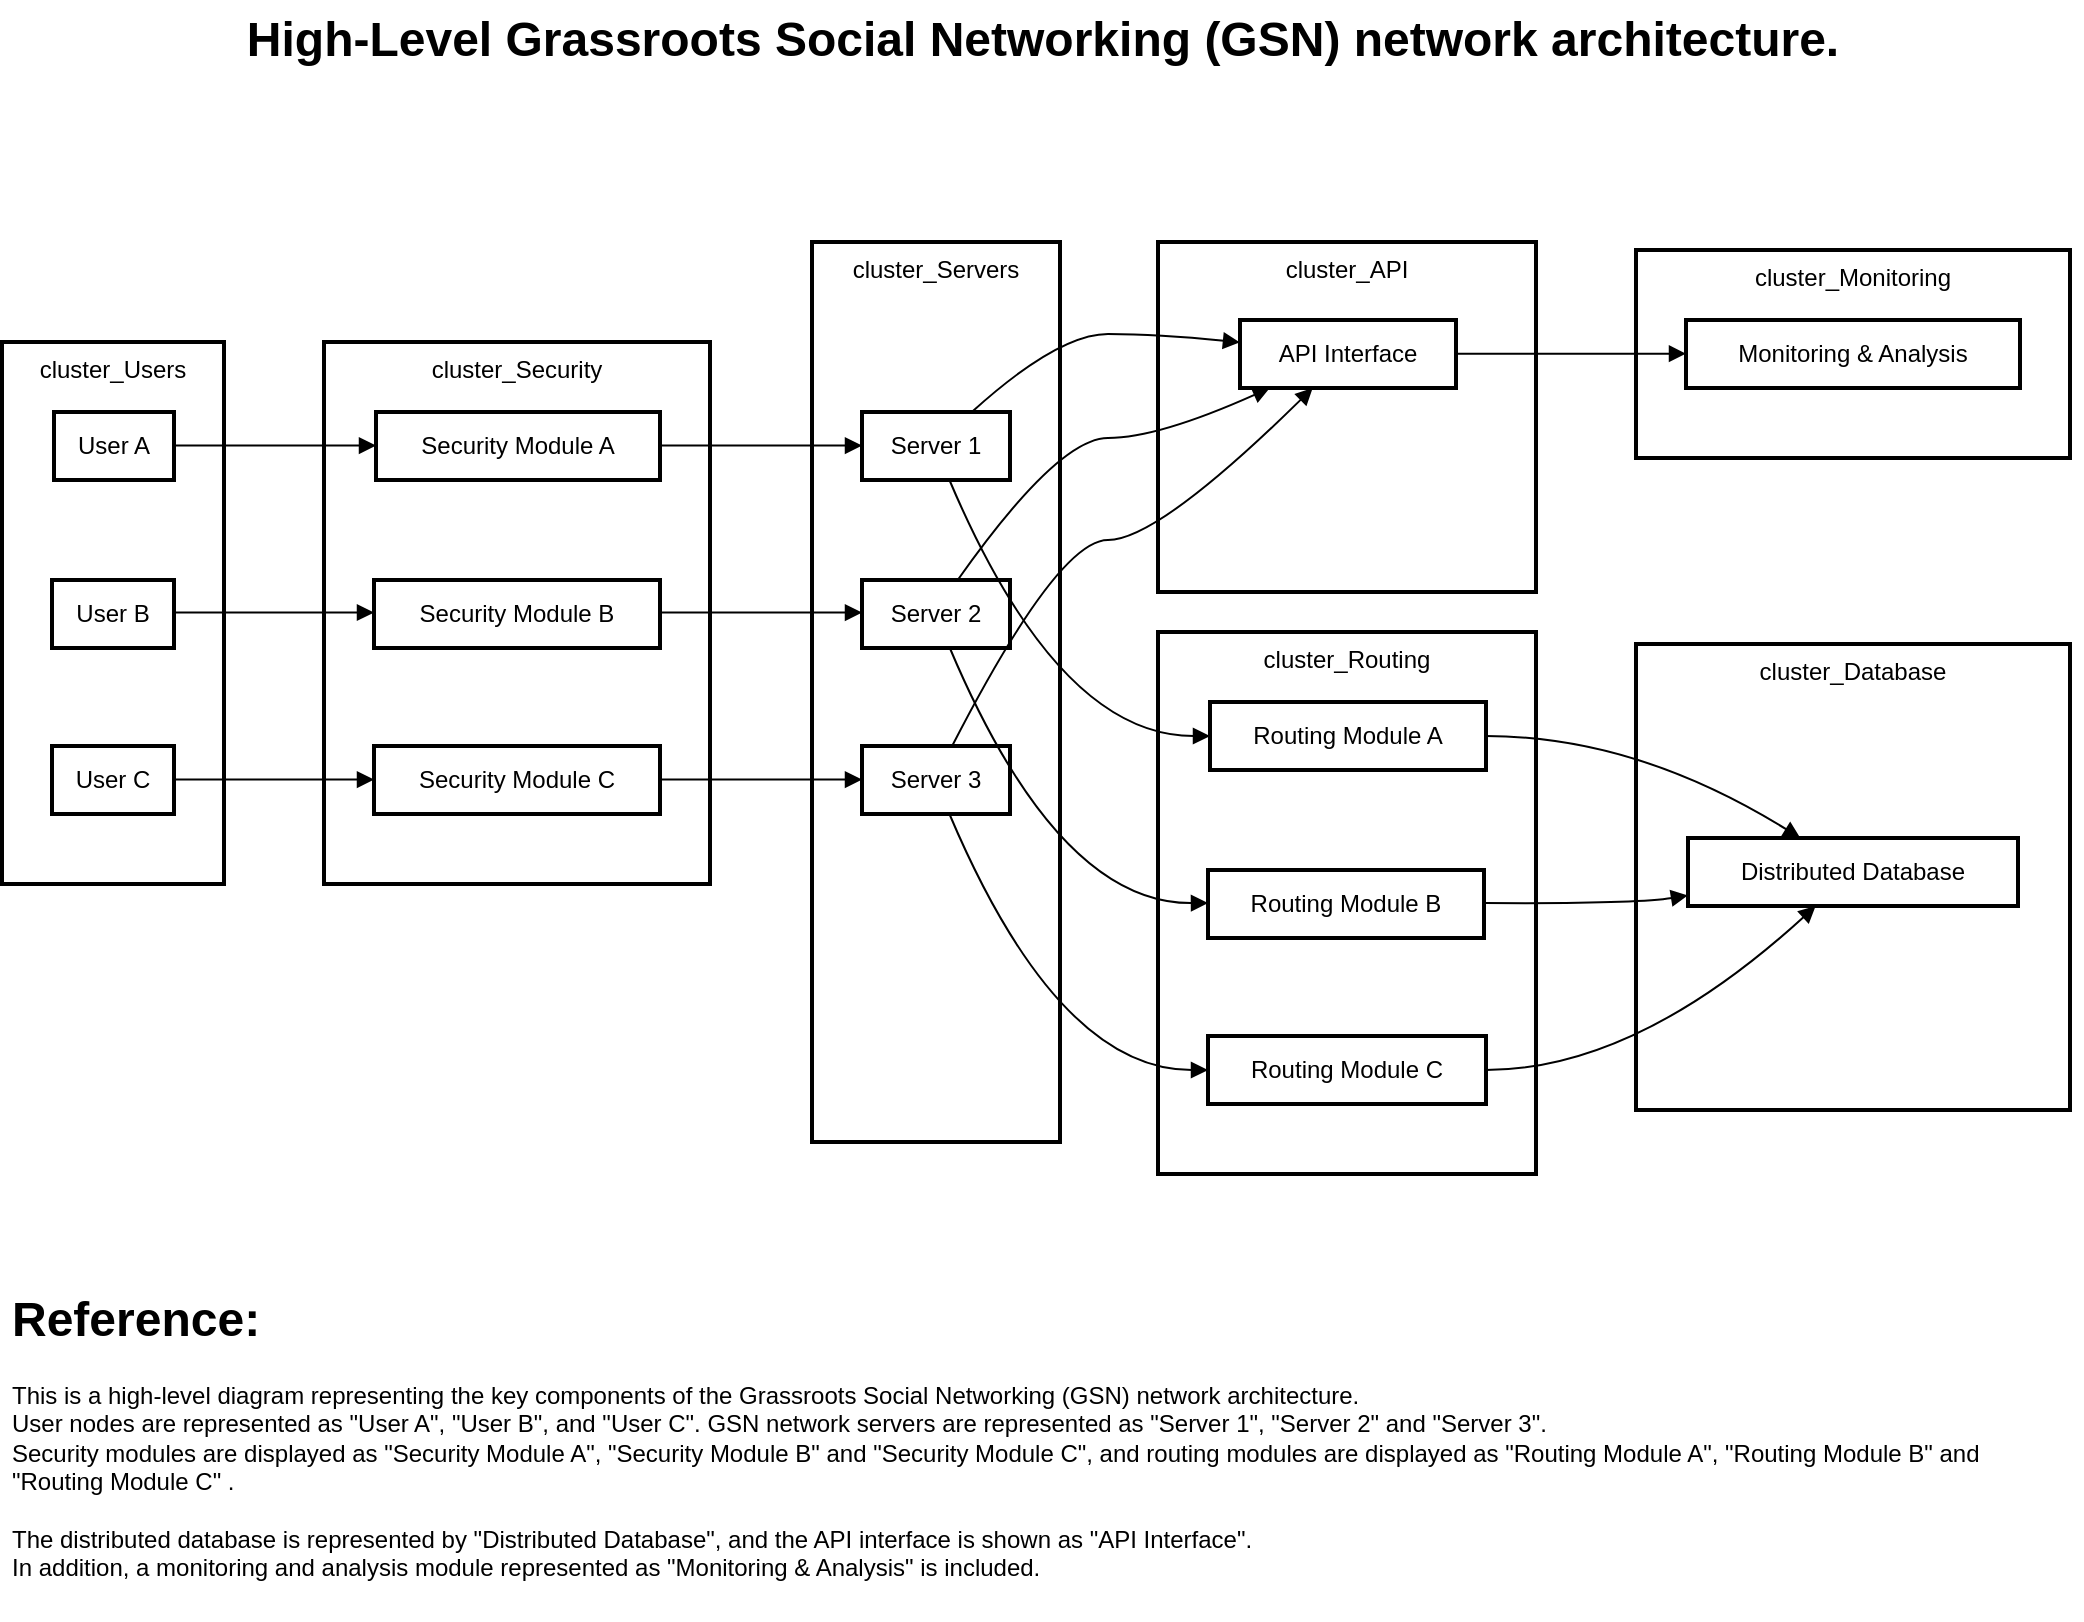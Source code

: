 <mxfile version="21.6.5" type="github">
  <diagram name="Página-1" id="gMBTbd1FO0hjA8ncXO1V">
    <mxGraphModel dx="1968" dy="1156" grid="1" gridSize="10" guides="1" tooltips="1" connect="1" arrows="1" fold="1" page="1" pageScale="1" pageWidth="827" pageHeight="1169" math="0" shadow="0">
      <root>
        <mxCell id="0" />
        <mxCell id="1" parent="0" />
        <mxCell id="V1lpIdR46l0yn7AZZ-w3-1" value="cluster_Monitoring" style="whiteSpace=wrap;strokeWidth=2;verticalAlign=top;" vertex="1" parent="1">
          <mxGeometry x="837" y="155" width="217" height="104" as="geometry" />
        </mxCell>
        <mxCell id="V1lpIdR46l0yn7AZZ-w3-2" value="Monitoring &amp; Analysis" style="whiteSpace=wrap;strokeWidth=2;" vertex="1" parent="1">
          <mxGeometry x="862" y="190" width="167" height="34" as="geometry" />
        </mxCell>
        <mxCell id="V1lpIdR46l0yn7AZZ-w3-3" value="cluster_API" style="whiteSpace=wrap;strokeWidth=2;verticalAlign=top;" vertex="1" parent="1">
          <mxGeometry x="598" y="151" width="189" height="175" as="geometry" />
        </mxCell>
        <mxCell id="V1lpIdR46l0yn7AZZ-w3-4" value="API Interface" style="whiteSpace=wrap;strokeWidth=2;" vertex="1" parent="1">
          <mxGeometry x="639" y="190" width="108" height="34" as="geometry" />
        </mxCell>
        <mxCell id="V1lpIdR46l0yn7AZZ-w3-5" value="cluster_Routing" style="whiteSpace=wrap;strokeWidth=2;verticalAlign=top;" vertex="1" parent="1">
          <mxGeometry x="598" y="346" width="189" height="271" as="geometry" />
        </mxCell>
        <mxCell id="V1lpIdR46l0yn7AZZ-w3-6" value="Routing Module A" style="whiteSpace=wrap;strokeWidth=2;" vertex="1" parent="1">
          <mxGeometry x="624" y="381" width="138" height="34" as="geometry" />
        </mxCell>
        <mxCell id="V1lpIdR46l0yn7AZZ-w3-7" value="Routing Module B" style="whiteSpace=wrap;strokeWidth=2;" vertex="1" parent="1">
          <mxGeometry x="623" y="465" width="138" height="34" as="geometry" />
        </mxCell>
        <mxCell id="V1lpIdR46l0yn7AZZ-w3-8" value="Routing Module C" style="whiteSpace=wrap;strokeWidth=2;" vertex="1" parent="1">
          <mxGeometry x="623" y="548" width="139" height="34" as="geometry" />
        </mxCell>
        <mxCell id="V1lpIdR46l0yn7AZZ-w3-9" value="cluster_Security" style="whiteSpace=wrap;strokeWidth=2;verticalAlign=top;" vertex="1" parent="1">
          <mxGeometry x="181" y="201" width="193" height="271" as="geometry" />
        </mxCell>
        <mxCell id="V1lpIdR46l0yn7AZZ-w3-10" value="Security Module A" style="whiteSpace=wrap;strokeWidth=2;" vertex="1" parent="1">
          <mxGeometry x="207" y="236" width="142" height="34" as="geometry" />
        </mxCell>
        <mxCell id="V1lpIdR46l0yn7AZZ-w3-11" value="Security Module B" style="whiteSpace=wrap;strokeWidth=2;" vertex="1" parent="1">
          <mxGeometry x="206" y="320" width="143" height="34" as="geometry" />
        </mxCell>
        <mxCell id="V1lpIdR46l0yn7AZZ-w3-12" value="Security Module C" style="whiteSpace=wrap;strokeWidth=2;" vertex="1" parent="1">
          <mxGeometry x="206" y="403" width="143" height="34" as="geometry" />
        </mxCell>
        <mxCell id="V1lpIdR46l0yn7AZZ-w3-13" value="cluster_Database" style="whiteSpace=wrap;strokeWidth=2;verticalAlign=top;" vertex="1" parent="1">
          <mxGeometry x="837" y="352" width="217" height="233" as="geometry" />
        </mxCell>
        <mxCell id="V1lpIdR46l0yn7AZZ-w3-14" value="Distributed Database" style="whiteSpace=wrap;strokeWidth=2;" vertex="1" parent="1">
          <mxGeometry x="863" y="449" width="165" height="34" as="geometry" />
        </mxCell>
        <mxCell id="V1lpIdR46l0yn7AZZ-w3-15" value="cluster_Servers" style="whiteSpace=wrap;strokeWidth=2;verticalAlign=top;" vertex="1" parent="1">
          <mxGeometry x="425" y="151" width="124" height="450" as="geometry" />
        </mxCell>
        <mxCell id="V1lpIdR46l0yn7AZZ-w3-16" value="Server 1" style="whiteSpace=wrap;strokeWidth=2;" vertex="1" parent="1">
          <mxGeometry x="450" y="236" width="74" height="34" as="geometry" />
        </mxCell>
        <mxCell id="V1lpIdR46l0yn7AZZ-w3-17" value="Server 2" style="whiteSpace=wrap;strokeWidth=2;" vertex="1" parent="1">
          <mxGeometry x="450" y="320" width="74" height="34" as="geometry" />
        </mxCell>
        <mxCell id="V1lpIdR46l0yn7AZZ-w3-18" value="Server 3" style="whiteSpace=wrap;strokeWidth=2;" vertex="1" parent="1">
          <mxGeometry x="450" y="403" width="74" height="34" as="geometry" />
        </mxCell>
        <mxCell id="V1lpIdR46l0yn7AZZ-w3-19" value="cluster_Users" style="whiteSpace=wrap;strokeWidth=2;verticalAlign=top;" vertex="1" parent="1">
          <mxGeometry x="20" y="201" width="111" height="271" as="geometry" />
        </mxCell>
        <mxCell id="V1lpIdR46l0yn7AZZ-w3-20" value="User A" style="whiteSpace=wrap;strokeWidth=2;" vertex="1" parent="1">
          <mxGeometry x="46" y="236" width="60" height="34" as="geometry" />
        </mxCell>
        <mxCell id="V1lpIdR46l0yn7AZZ-w3-21" value="User B" style="whiteSpace=wrap;strokeWidth=2;" vertex="1" parent="1">
          <mxGeometry x="45" y="320" width="61" height="34" as="geometry" />
        </mxCell>
        <mxCell id="V1lpIdR46l0yn7AZZ-w3-22" value="User C" style="whiteSpace=wrap;strokeWidth=2;" vertex="1" parent="1">
          <mxGeometry x="45" y="403" width="61" height="34" as="geometry" />
        </mxCell>
        <mxCell id="V1lpIdR46l0yn7AZZ-w3-23" value="" style="curved=1;startArrow=none;endArrow=block;exitX=0.995;exitY=0.493;entryX=-0.002;entryY=0.493;rounded=0;" edge="1" parent="1" source="V1lpIdR46l0yn7AZZ-w3-20" target="V1lpIdR46l0yn7AZZ-w3-10">
          <mxGeometry relative="1" as="geometry">
            <Array as="points" />
          </mxGeometry>
        </mxCell>
        <mxCell id="V1lpIdR46l0yn7AZZ-w3-24" value="" style="curved=1;startArrow=none;endArrow=block;exitX=0.999;exitY=0.478;entryX=0.003;entryY=0.478;rounded=0;" edge="1" parent="1" source="V1lpIdR46l0yn7AZZ-w3-21" target="V1lpIdR46l0yn7AZZ-w3-11">
          <mxGeometry relative="1" as="geometry">
            <Array as="points" />
          </mxGeometry>
        </mxCell>
        <mxCell id="V1lpIdR46l0yn7AZZ-w3-25" value="" style="curved=1;startArrow=none;endArrow=block;exitX=1.003;exitY=0.493;entryX=0.001;entryY=0.493;rounded=0;" edge="1" parent="1" source="V1lpIdR46l0yn7AZZ-w3-22" target="V1lpIdR46l0yn7AZZ-w3-12">
          <mxGeometry relative="1" as="geometry">
            <Array as="points" />
          </mxGeometry>
        </mxCell>
        <mxCell id="V1lpIdR46l0yn7AZZ-w3-26" value="" style="curved=1;startArrow=none;endArrow=block;exitX=1.0;exitY=0.493;entryX=-0.006;entryY=0.493;rounded=0;" edge="1" parent="1" source="V1lpIdR46l0yn7AZZ-w3-10" target="V1lpIdR46l0yn7AZZ-w3-16">
          <mxGeometry relative="1" as="geometry">
            <Array as="points" />
          </mxGeometry>
        </mxCell>
        <mxCell id="V1lpIdR46l0yn7AZZ-w3-27" value="" style="curved=1;startArrow=none;endArrow=block;exitX=1.002;exitY=0.478;entryX=-0.006;entryY=0.478;rounded=0;" edge="1" parent="1" source="V1lpIdR46l0yn7AZZ-w3-11" target="V1lpIdR46l0yn7AZZ-w3-17">
          <mxGeometry relative="1" as="geometry">
            <Array as="points" />
          </mxGeometry>
        </mxCell>
        <mxCell id="V1lpIdR46l0yn7AZZ-w3-28" value="" style="curved=1;startArrow=none;endArrow=block;exitX=1.004;exitY=0.493;entryX=-0.006;entryY=0.493;rounded=0;" edge="1" parent="1" source="V1lpIdR46l0yn7AZZ-w3-12" target="V1lpIdR46l0yn7AZZ-w3-18">
          <mxGeometry relative="1" as="geometry">
            <Array as="points" />
          </mxGeometry>
        </mxCell>
        <mxCell id="V1lpIdR46l0yn7AZZ-w3-29" value="" style="curved=1;startArrow=none;endArrow=block;exitX=0.588;exitY=0.985;entryX=-0.002;entryY=0.5;rounded=0;" edge="1" parent="1" source="V1lpIdR46l0yn7AZZ-w3-16" target="V1lpIdR46l0yn7AZZ-w3-6">
          <mxGeometry relative="1" as="geometry">
            <Array as="points">
              <mxPoint x="548" y="398" />
            </Array>
          </mxGeometry>
        </mxCell>
        <mxCell id="V1lpIdR46l0yn7AZZ-w3-30" value="" style="curved=1;startArrow=none;endArrow=block;exitX=0.588;exitY=0.971;entryX=0.003;entryY=0.485;rounded=0;" edge="1" parent="1" source="V1lpIdR46l0yn7AZZ-w3-17" target="V1lpIdR46l0yn7AZZ-w3-7">
          <mxGeometry relative="1" as="geometry">
            <Array as="points">
              <mxPoint x="548" y="482" />
            </Array>
          </mxGeometry>
        </mxCell>
        <mxCell id="V1lpIdR46l0yn7AZZ-w3-31" value="" style="curved=1;startArrow=none;endArrow=block;exitX=0.588;exitY=0.985;entryX=0.001;entryY=0.5;rounded=0;" edge="1" parent="1" source="V1lpIdR46l0yn7AZZ-w3-18" target="V1lpIdR46l0yn7AZZ-w3-8">
          <mxGeometry relative="1" as="geometry">
            <Array as="points">
              <mxPoint x="548" y="565" />
            </Array>
          </mxGeometry>
        </mxCell>
        <mxCell id="V1lpIdR46l0yn7AZZ-w3-32" value="" style="curved=1;startArrow=none;endArrow=block;exitX=0.997;exitY=0.5;entryX=0.339;entryY=-0.004;rounded=0;" edge="1" parent="1" source="V1lpIdR46l0yn7AZZ-w3-6" target="V1lpIdR46l0yn7AZZ-w3-14">
          <mxGeometry relative="1" as="geometry">
            <Array as="points">
              <mxPoint x="837" y="398" />
            </Array>
          </mxGeometry>
        </mxCell>
        <mxCell id="V1lpIdR46l0yn7AZZ-w3-33" value="" style="curved=1;startArrow=none;endArrow=block;exitX=1.006;exitY=0.485;entryX=0.002;entryY=0.843;rounded=0;" edge="1" parent="1" source="V1lpIdR46l0yn7AZZ-w3-7" target="V1lpIdR46l0yn7AZZ-w3-14">
          <mxGeometry relative="1" as="geometry">
            <Array as="points">
              <mxPoint x="837" y="482" />
            </Array>
          </mxGeometry>
        </mxCell>
        <mxCell id="V1lpIdR46l0yn7AZZ-w3-34" value="" style="curved=1;startArrow=none;endArrow=block;exitX=1.001;exitY=0.5;entryX=0.391;entryY=0.982;rounded=0;" edge="1" parent="1" source="V1lpIdR46l0yn7AZZ-w3-8" target="V1lpIdR46l0yn7AZZ-w3-14">
          <mxGeometry relative="1" as="geometry">
            <Array as="points">
              <mxPoint x="837" y="565" />
            </Array>
          </mxGeometry>
        </mxCell>
        <mxCell id="V1lpIdR46l0yn7AZZ-w3-35" value="" style="curved=1;startArrow=none;endArrow=block;exitX=0.742;exitY=0;entryX=-0.004;entryY=0.328;rounded=0;" edge="1" parent="1" source="V1lpIdR46l0yn7AZZ-w3-16" target="V1lpIdR46l0yn7AZZ-w3-4">
          <mxGeometry relative="1" as="geometry">
            <Array as="points">
              <mxPoint x="548" y="197" />
              <mxPoint x="598" y="197" />
            </Array>
          </mxGeometry>
        </mxCell>
        <mxCell id="V1lpIdR46l0yn7AZZ-w3-36" value="" style="curved=1;startArrow=none;endArrow=block;exitX=0.651;exitY=-0.015;entryX=0.146;entryY=0.989;rounded=0;" edge="1" parent="1" source="V1lpIdR46l0yn7AZZ-w3-17" target="V1lpIdR46l0yn7AZZ-w3-4">
          <mxGeometry relative="1" as="geometry">
            <Array as="points">
              <mxPoint x="548" y="249" />
              <mxPoint x="598" y="249" />
            </Array>
          </mxGeometry>
        </mxCell>
        <mxCell id="V1lpIdR46l0yn7AZZ-w3-37" value="" style="curved=1;startArrow=none;endArrow=block;exitX=0.609;exitY=0;entryX=0.34;entryY=0.989;rounded=0;" edge="1" parent="1" source="V1lpIdR46l0yn7AZZ-w3-18" target="V1lpIdR46l0yn7AZZ-w3-4">
          <mxGeometry relative="1" as="geometry">
            <Array as="points">
              <mxPoint x="548" y="300" />
              <mxPoint x="598" y="300" />
            </Array>
          </mxGeometry>
        </mxCell>
        <mxCell id="V1lpIdR46l0yn7AZZ-w3-38" value="" style="curved=1;startArrow=none;endArrow=block;exitX=0.997;exitY=0.496;entryX=0.001;entryY=0.496;rounded=0;" edge="1" parent="1" source="V1lpIdR46l0yn7AZZ-w3-4" target="V1lpIdR46l0yn7AZZ-w3-2">
          <mxGeometry relative="1" as="geometry">
            <Array as="points" />
          </mxGeometry>
        </mxCell>
        <mxCell id="V1lpIdR46l0yn7AZZ-w3-39" value="&lt;h1&gt;Reference:&lt;/h1&gt;&lt;p&gt;This is a high-level diagram representing the key components of the Grassroots Social Networking (GSN) network architecture. &lt;br&gt;User nodes are represented as &quot;User A&quot;, &quot;User B&quot;, and &quot;User C&quot;. GSN network servers are represented as &quot;Server 1&quot;, &quot;Server 2&quot; and &quot;Server 3&quot;. &lt;br&gt;Security modules are displayed as &quot;Security Module A&quot;, &quot;Security Module B&quot; and &quot;Security Module C&quot;, and routing modules are displayed as &quot;Routing Module A&quot;, &quot;Routing Module B&quot; and &quot;Routing Module C&quot; . &lt;br&gt;&lt;br&gt;The distributed database is represented by &quot;Distributed Database&quot;, and the API interface is shown as &quot;API Interface&quot;. &lt;br&gt;In addition, a monitoring and analysis module represented as &quot;Monitoring &amp;amp; Analysis&quot; is included.&lt;/p&gt;" style="text;html=1;strokeColor=none;fillColor=none;spacing=5;spacingTop=-20;whiteSpace=wrap;overflow=hidden;rounded=0;" vertex="1" parent="1">
          <mxGeometry x="20" y="670" width="1040" height="170" as="geometry" />
        </mxCell>
        <mxCell id="V1lpIdR46l0yn7AZZ-w3-41" value="High-Level Grassroots Social Networking (GSN) network architecture." style="text;strokeColor=none;fillColor=none;html=1;fontSize=24;fontStyle=1;verticalAlign=middle;align=center;" vertex="1" parent="1">
          <mxGeometry x="490" y="30" width="100" height="40" as="geometry" />
        </mxCell>
      </root>
    </mxGraphModel>
  </diagram>
</mxfile>
